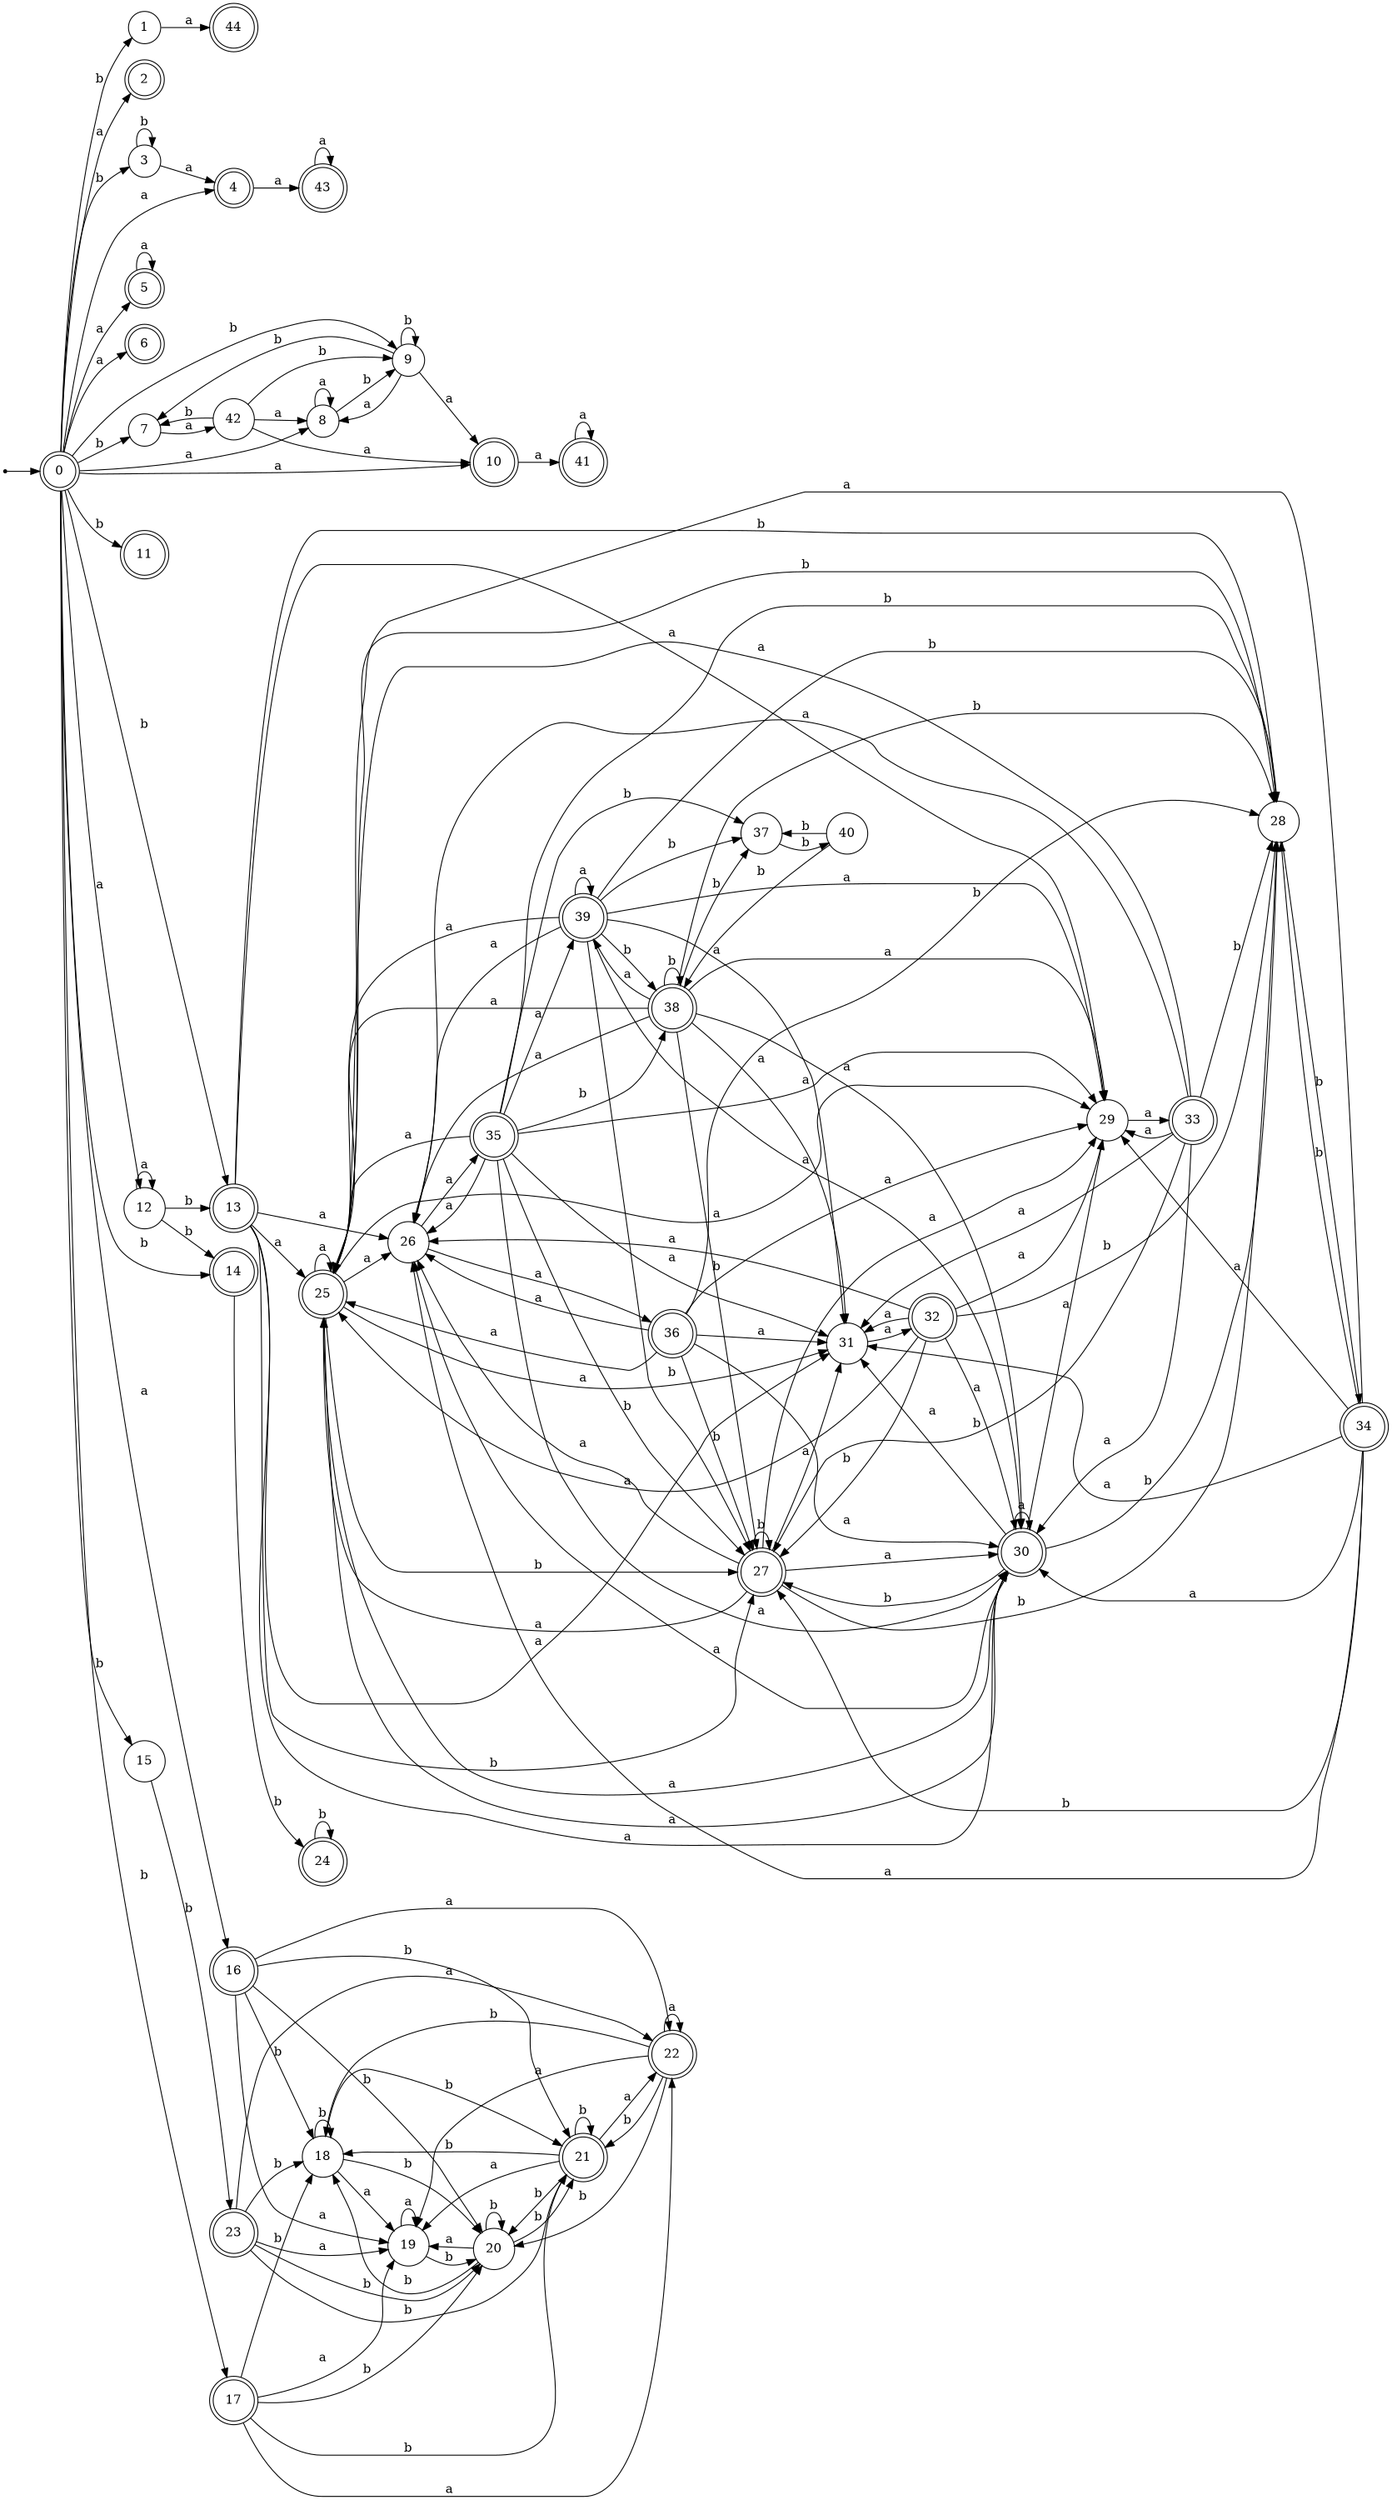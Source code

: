 digraph finite_state_machine {
rankdir=LR;
size="20,20";
node [shape = point]; "dummy0"
node [shape = doublecircle]; "0";"dummy0" -> "0";
node [shape = circle]; "1";
node [shape = doublecircle]; "2";node [shape = circle]; "3";
node [shape = doublecircle]; "4";node [shape = doublecircle]; "5";node [shape = doublecircle]; "6";node [shape = circle]; "7";
node [shape = circle]; "8";
node [shape = circle]; "9";
node [shape = doublecircle]; "10";node [shape = doublecircle]; "11";node [shape = circle]; "12";
node [shape = doublecircle]; "13";node [shape = doublecircle]; "14";node [shape = circle]; "15";
node [shape = doublecircle]; "16";node [shape = doublecircle]; "17";node [shape = circle]; "18";
node [shape = circle]; "19";
node [shape = circle]; "20";
node [shape = doublecircle]; "21";node [shape = doublecircle]; "22";node [shape = doublecircle]; "23";node [shape = doublecircle]; "24";node [shape = doublecircle]; "25";node [shape = circle]; "26";
node [shape = doublecircle]; "27";node [shape = circle]; "28";
node [shape = circle]; "29";
node [shape = doublecircle]; "30";node [shape = circle]; "31";
node [shape = doublecircle]; "32";node [shape = doublecircle]; "33";node [shape = doublecircle]; "34";node [shape = doublecircle]; "35";node [shape = doublecircle]; "36";node [shape = circle]; "37";
node [shape = doublecircle]; "38";node [shape = doublecircle]; "39";node [shape = circle]; "40";
node [shape = doublecircle]; "41";node [shape = circle]; "42";
node [shape = doublecircle]; "43";node [shape = doublecircle]; "44";"0" -> "1" [label = "b"];
 "0" -> "3" [label = "b"];
 "0" -> "7" [label = "b"];
 "0" -> "9" [label = "b"];
 "0" -> "11" [label = "b"];
 "0" -> "13" [label = "b"];
 "0" -> "14" [label = "b"];
 "0" -> "15" [label = "b"];
 "0" -> "17" [label = "b"];
 "0" -> "2" [label = "a"];
 "0" -> "4" [label = "a"];
 "0" -> "5" [label = "a"];
 "0" -> "6" [label = "a"];
 "0" -> "8" [label = "a"];
 "0" -> "10" [label = "a"];
 "0" -> "12" [label = "a"];
 "0" -> "16" [label = "a"];
 "17" -> "18" [label = "b"];
 "17" -> "20" [label = "b"];
 "17" -> "21" [label = "b"];
 "17" -> "19" [label = "a"];
 "17" -> "22" [label = "a"];
 "22" -> "19" [label = "a"];
 "22" -> "22" [label = "a"];
 "22" -> "18" [label = "b"];
 "22" -> "20" [label = "b"];
 "22" -> "21" [label = "b"];
 "21" -> "18" [label = "b"];
 "21" -> "20" [label = "b"];
 "21" -> "21" [label = "b"];
 "21" -> "19" [label = "a"];
 "21" -> "22" [label = "a"];
 "20" -> "18" [label = "b"];
 "20" -> "20" [label = "b"];
 "20" -> "21" [label = "b"];
 "20" -> "19" [label = "a"];
 "19" -> "19" [label = "a"];
 "19" -> "20" [label = "b"];
 "18" -> "18" [label = "b"];
 "18" -> "20" [label = "b"];
 "18" -> "21" [label = "b"];
 "18" -> "19" [label = "a"];
 "16" -> "18" [label = "b"];
 "16" -> "20" [label = "b"];
 "16" -> "21" [label = "b"];
 "16" -> "19" [label = "a"];
 "16" -> "22" [label = "a"];
 "15" -> "23" [label = "b"];
 "23" -> "18" [label = "b"];
 "23" -> "20" [label = "b"];
 "23" -> "21" [label = "b"];
 "23" -> "19" [label = "a"];
 "23" -> "22" [label = "a"];
 "14" -> "24" [label = "b"];
 "24" -> "24" [label = "b"];
 "13" -> "25" [label = "a"];
 "13" -> "26" [label = "a"];
 "13" -> "29" [label = "a"];
 "13" -> "30" [label = "a"];
 "13" -> "31" [label = "a"];
 "13" -> "27" [label = "b"];
 "13" -> "28" [label = "b"];
 "31" -> "32" [label = "a"];
 "32" -> "25" [label = "a"];
 "32" -> "26" [label = "a"];
 "32" -> "29" [label = "a"];
 "32" -> "30" [label = "a"];
 "32" -> "31" [label = "a"];
 "32" -> "27" [label = "b"];
 "32" -> "28" [label = "b"];
 "30" -> "25" [label = "a"];
 "30" -> "26" [label = "a"];
 "30" -> "29" [label = "a"];
 "30" -> "30" [label = "a"];
 "30" -> "31" [label = "a"];
 "30" -> "27" [label = "b"];
 "30" -> "28" [label = "b"];
 "29" -> "33" [label = "a"];
 "33" -> "25" [label = "a"];
 "33" -> "26" [label = "a"];
 "33" -> "29" [label = "a"];
 "33" -> "30" [label = "a"];
 "33" -> "31" [label = "a"];
 "33" -> "27" [label = "b"];
 "33" -> "28" [label = "b"];
 "28" -> "34" [label = "b"];
 "34" -> "27" [label = "b"];
 "34" -> "28" [label = "b"];
 "34" -> "25" [label = "a"];
 "34" -> "26" [label = "a"];
 "34" -> "29" [label = "a"];
 "34" -> "30" [label = "a"];
 "34" -> "31" [label = "a"];
 "27" -> "27" [label = "b"];
 "27" -> "28" [label = "b"];
 "27" -> "25" [label = "a"];
 "27" -> "26" [label = "a"];
 "27" -> "29" [label = "a"];
 "27" -> "30" [label = "a"];
 "27" -> "31" [label = "a"];
 "26" -> "35" [label = "a"];
 "26" -> "36" [label = "a"];
 "36" -> "25" [label = "a"];
 "36" -> "26" [label = "a"];
 "36" -> "29" [label = "a"];
 "36" -> "30" [label = "a"];
 "36" -> "31" [label = "a"];
 "36" -> "27" [label = "b"];
 "36" -> "28" [label = "b"];
 "35" -> "27" [label = "b"];
 "35" -> "28" [label = "b"];
 "35" -> "37" [label = "b"];
 "35" -> "38" [label = "b"];
 "35" -> "39" [label = "a"];
 "35" -> "25" [label = "a"];
 "35" -> "26" [label = "a"];
 "35" -> "29" [label = "a"];
 "35" -> "30" [label = "a"];
 "35" -> "31" [label = "a"];
 "39" -> "39" [label = "a"];
 "39" -> "25" [label = "a"];
 "39" -> "26" [label = "a"];
 "39" -> "29" [label = "a"];
 "39" -> "30" [label = "a"];
 "39" -> "31" [label = "a"];
 "39" -> "27" [label = "b"];
 "39" -> "28" [label = "b"];
 "39" -> "37" [label = "b"];
 "39" -> "38" [label = "b"];
 "38" -> "27" [label = "b"];
 "38" -> "28" [label = "b"];
 "38" -> "37" [label = "b"];
 "38" -> "38" [label = "b"];
 "38" -> "39" [label = "a"];
 "38" -> "25" [label = "a"];
 "38" -> "26" [label = "a"];
 "38" -> "29" [label = "a"];
 "38" -> "30" [label = "a"];
 "38" -> "31" [label = "a"];
 "37" -> "40" [label = "b"];
 "40" -> "37" [label = "b"];
 "40" -> "38" [label = "b"];
 "25" -> "25" [label = "a"];
 "25" -> "26" [label = "a"];
 "25" -> "29" [label = "a"];
 "25" -> "30" [label = "a"];
 "25" -> "31" [label = "a"];
 "25" -> "27" [label = "b"];
 "25" -> "28" [label = "b"];
 "12" -> "12" [label = "a"];
 "12" -> "13" [label = "b"];
 "12" -> "14" [label = "b"];
 "10" -> "41" [label = "a"];
 "41" -> "41" [label = "a"];
 "9" -> "9" [label = "b"];
 "9" -> "7" [label = "b"];
 "9" -> "8" [label = "a"];
 "9" -> "10" [label = "a"];
 "8" -> "8" [label = "a"];
 "8" -> "9" [label = "b"];
 "7" -> "42" [label = "a"];
 "42" -> "9" [label = "b"];
 "42" -> "7" [label = "b"];
 "42" -> "8" [label = "a"];
 "42" -> "10" [label = "a"];
 "5" -> "5" [label = "a"];
 "4" -> "43" [label = "a"];
 "43" -> "43" [label = "a"];
 "3" -> "3" [label = "b"];
 "3" -> "4" [label = "a"];
 "1" -> "44" [label = "a"];
 }

